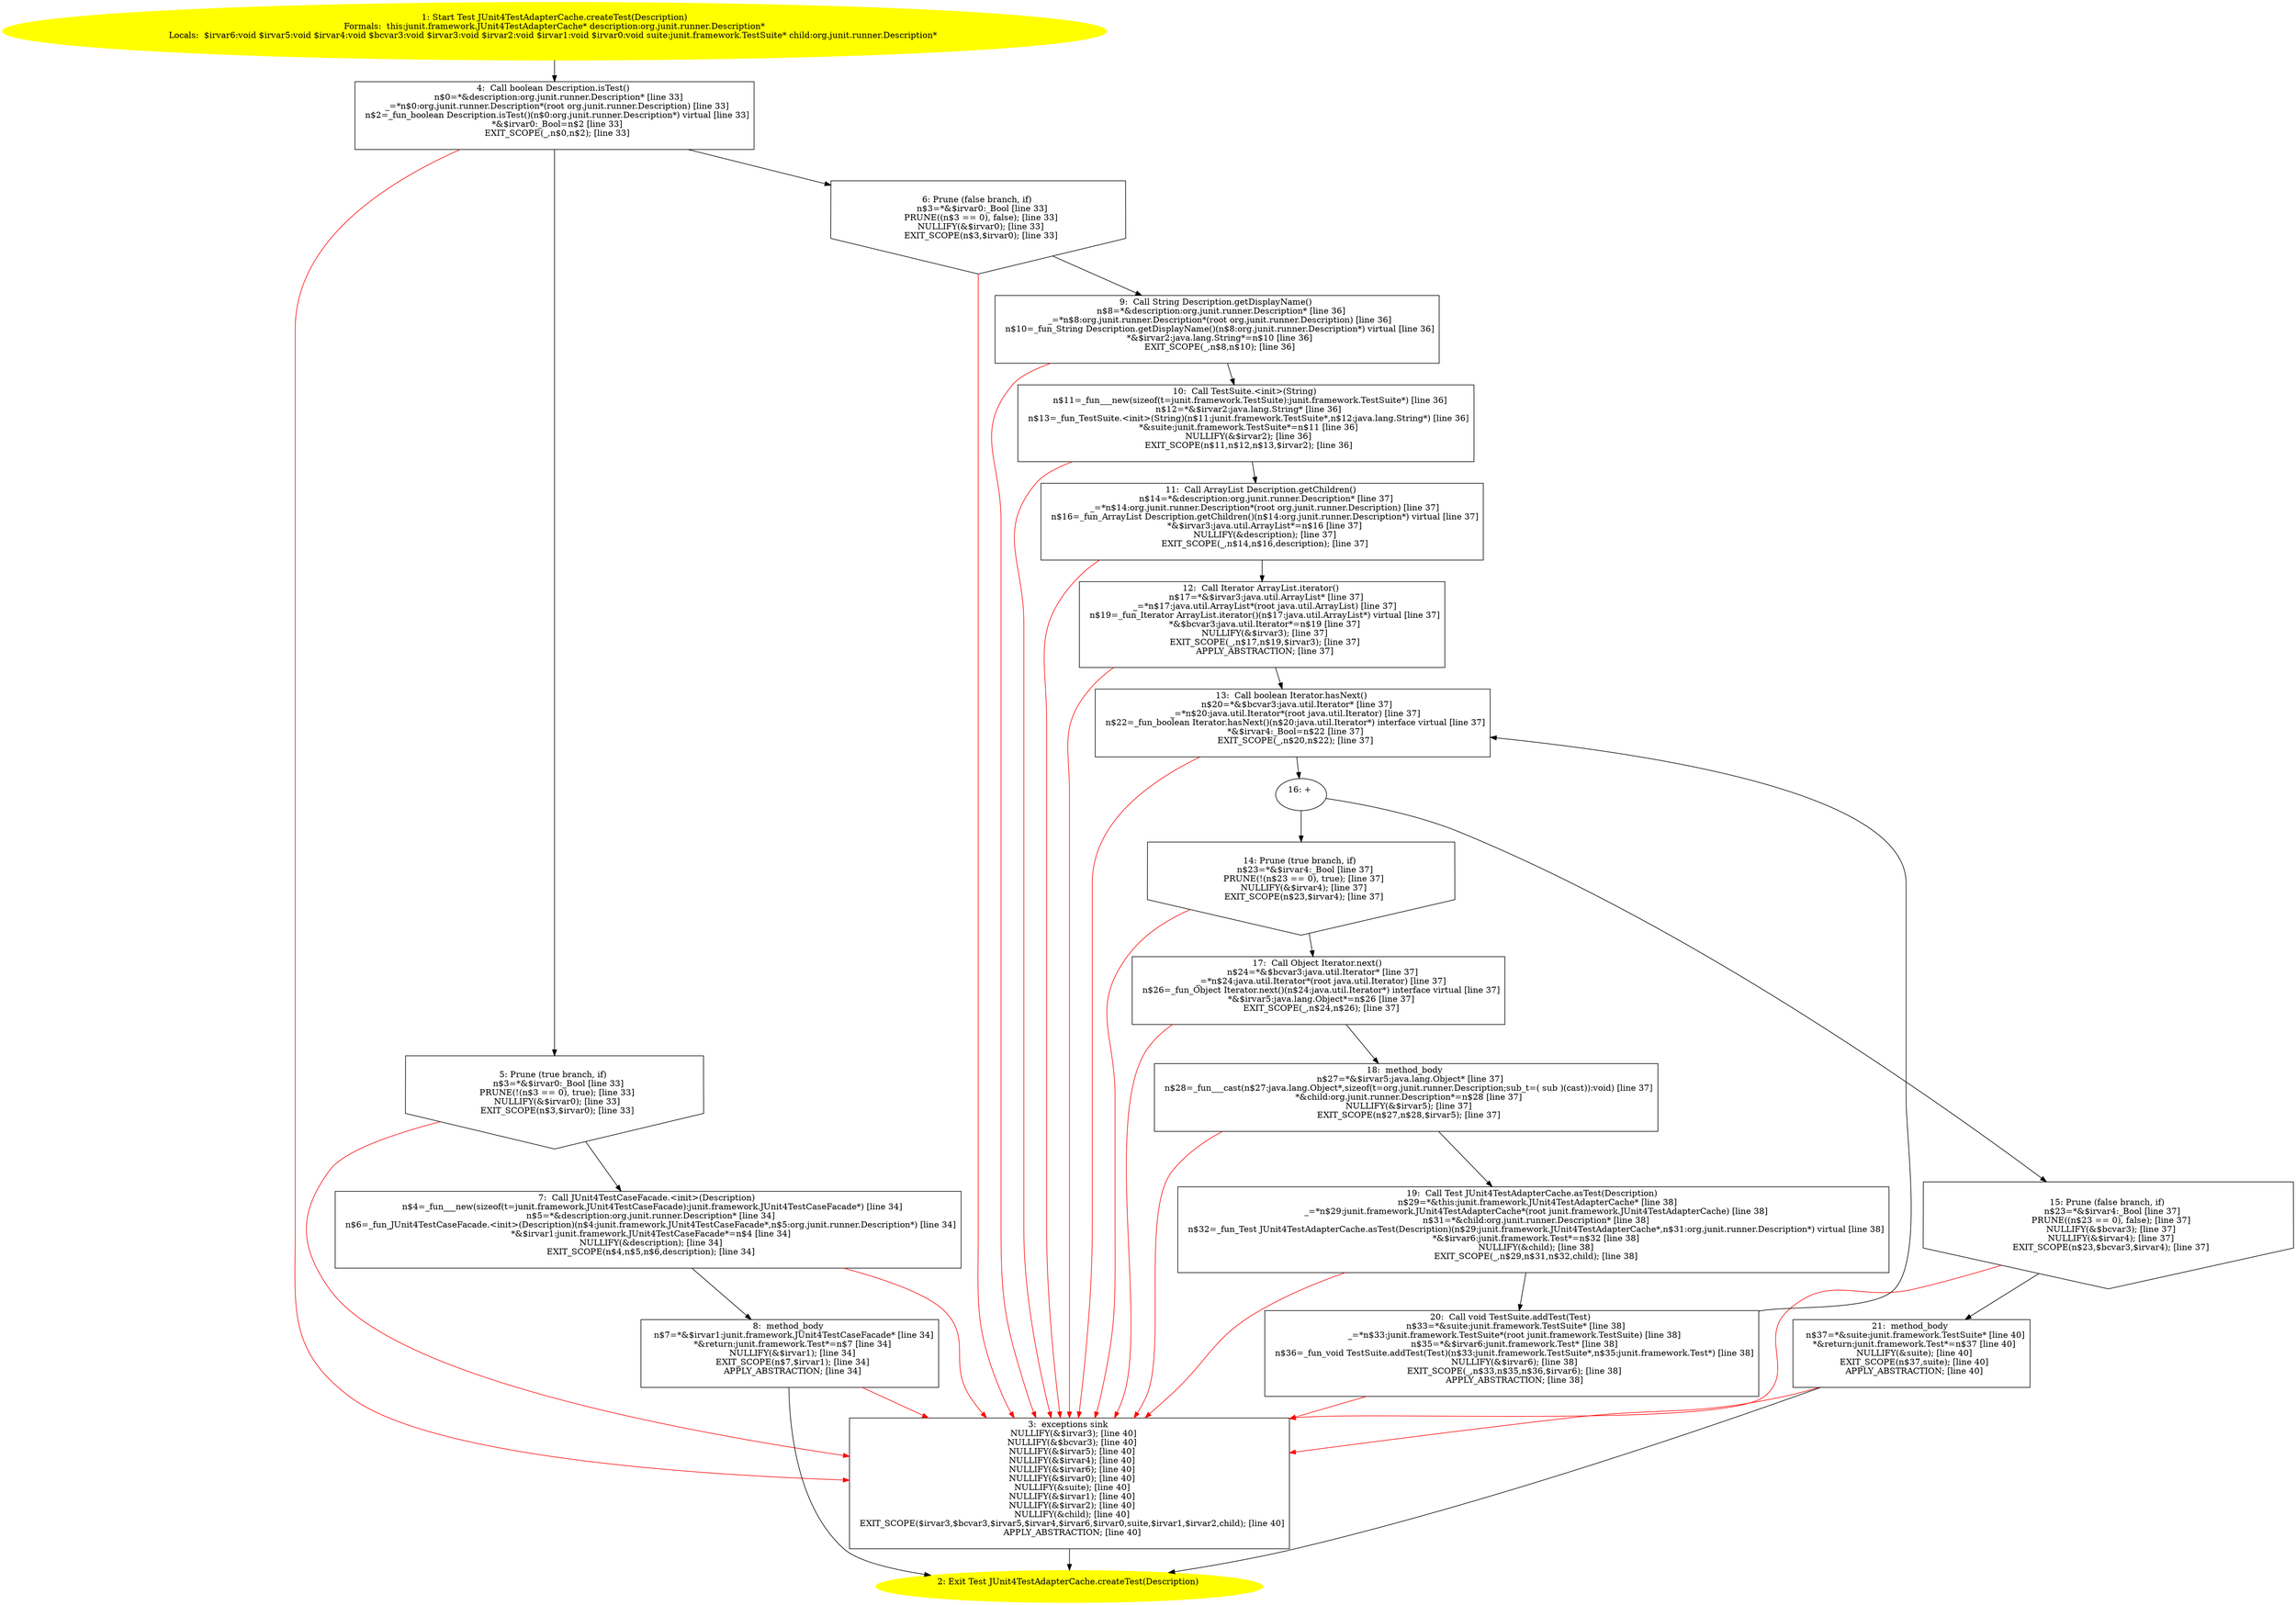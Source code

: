 /* @generated */
digraph cfg {
"junit.framework.JUnit4TestAdapterCache.createTest(org.junit.runner.Description):junit.framework.Test.dfa91e3c66deaed3e315b7c484c280ee_1" [label="1: Start Test JUnit4TestAdapterCache.createTest(Description)\nFormals:  this:junit.framework.JUnit4TestAdapterCache* description:org.junit.runner.Description*\nLocals:  $irvar6:void $irvar5:void $irvar4:void $bcvar3:void $irvar3:void $irvar2:void $irvar1:void $irvar0:void suite:junit.framework.TestSuite* child:org.junit.runner.Description* \n  " color=yellow style=filled]
	

	 "junit.framework.JUnit4TestAdapterCache.createTest(org.junit.runner.Description):junit.framework.Test.dfa91e3c66deaed3e315b7c484c280ee_1" -> "junit.framework.JUnit4TestAdapterCache.createTest(org.junit.runner.Description):junit.framework.Test.dfa91e3c66deaed3e315b7c484c280ee_4" ;
"junit.framework.JUnit4TestAdapterCache.createTest(org.junit.runner.Description):junit.framework.Test.dfa91e3c66deaed3e315b7c484c280ee_2" [label="2: Exit Test JUnit4TestAdapterCache.createTest(Description) \n  " color=yellow style=filled]
	

"junit.framework.JUnit4TestAdapterCache.createTest(org.junit.runner.Description):junit.framework.Test.dfa91e3c66deaed3e315b7c484c280ee_3" [label="3:  exceptions sink \n   NULLIFY(&$irvar3); [line 40]\n  NULLIFY(&$bcvar3); [line 40]\n  NULLIFY(&$irvar5); [line 40]\n  NULLIFY(&$irvar4); [line 40]\n  NULLIFY(&$irvar6); [line 40]\n  NULLIFY(&$irvar0); [line 40]\n  NULLIFY(&suite); [line 40]\n  NULLIFY(&$irvar1); [line 40]\n  NULLIFY(&$irvar2); [line 40]\n  NULLIFY(&child); [line 40]\n  EXIT_SCOPE($irvar3,$bcvar3,$irvar5,$irvar4,$irvar6,$irvar0,suite,$irvar1,$irvar2,child); [line 40]\n  APPLY_ABSTRACTION; [line 40]\n " shape="box"]
	

	 "junit.framework.JUnit4TestAdapterCache.createTest(org.junit.runner.Description):junit.framework.Test.dfa91e3c66deaed3e315b7c484c280ee_3" -> "junit.framework.JUnit4TestAdapterCache.createTest(org.junit.runner.Description):junit.framework.Test.dfa91e3c66deaed3e315b7c484c280ee_2" ;
"junit.framework.JUnit4TestAdapterCache.createTest(org.junit.runner.Description):junit.framework.Test.dfa91e3c66deaed3e315b7c484c280ee_4" [label="4:  Call boolean Description.isTest() \n   n$0=*&description:org.junit.runner.Description* [line 33]\n  _=*n$0:org.junit.runner.Description*(root org.junit.runner.Description) [line 33]\n  n$2=_fun_boolean Description.isTest()(n$0:org.junit.runner.Description*) virtual [line 33]\n  *&$irvar0:_Bool=n$2 [line 33]\n  EXIT_SCOPE(_,n$0,n$2); [line 33]\n " shape="box"]
	

	 "junit.framework.JUnit4TestAdapterCache.createTest(org.junit.runner.Description):junit.framework.Test.dfa91e3c66deaed3e315b7c484c280ee_4" -> "junit.framework.JUnit4TestAdapterCache.createTest(org.junit.runner.Description):junit.framework.Test.dfa91e3c66deaed3e315b7c484c280ee_5" ;
	 "junit.framework.JUnit4TestAdapterCache.createTest(org.junit.runner.Description):junit.framework.Test.dfa91e3c66deaed3e315b7c484c280ee_4" -> "junit.framework.JUnit4TestAdapterCache.createTest(org.junit.runner.Description):junit.framework.Test.dfa91e3c66deaed3e315b7c484c280ee_6" ;
	 "junit.framework.JUnit4TestAdapterCache.createTest(org.junit.runner.Description):junit.framework.Test.dfa91e3c66deaed3e315b7c484c280ee_4" -> "junit.framework.JUnit4TestAdapterCache.createTest(org.junit.runner.Description):junit.framework.Test.dfa91e3c66deaed3e315b7c484c280ee_3" [color="red" ];
"junit.framework.JUnit4TestAdapterCache.createTest(org.junit.runner.Description):junit.framework.Test.dfa91e3c66deaed3e315b7c484c280ee_5" [label="5: Prune (true branch, if) \n   n$3=*&$irvar0:_Bool [line 33]\n  PRUNE(!(n$3 == 0), true); [line 33]\n  NULLIFY(&$irvar0); [line 33]\n  EXIT_SCOPE(n$3,$irvar0); [line 33]\n " shape="invhouse"]
	

	 "junit.framework.JUnit4TestAdapterCache.createTest(org.junit.runner.Description):junit.framework.Test.dfa91e3c66deaed3e315b7c484c280ee_5" -> "junit.framework.JUnit4TestAdapterCache.createTest(org.junit.runner.Description):junit.framework.Test.dfa91e3c66deaed3e315b7c484c280ee_7" ;
	 "junit.framework.JUnit4TestAdapterCache.createTest(org.junit.runner.Description):junit.framework.Test.dfa91e3c66deaed3e315b7c484c280ee_5" -> "junit.framework.JUnit4TestAdapterCache.createTest(org.junit.runner.Description):junit.framework.Test.dfa91e3c66deaed3e315b7c484c280ee_3" [color="red" ];
"junit.framework.JUnit4TestAdapterCache.createTest(org.junit.runner.Description):junit.framework.Test.dfa91e3c66deaed3e315b7c484c280ee_6" [label="6: Prune (false branch, if) \n   n$3=*&$irvar0:_Bool [line 33]\n  PRUNE((n$3 == 0), false); [line 33]\n  NULLIFY(&$irvar0); [line 33]\n  EXIT_SCOPE(n$3,$irvar0); [line 33]\n " shape="invhouse"]
	

	 "junit.framework.JUnit4TestAdapterCache.createTest(org.junit.runner.Description):junit.framework.Test.dfa91e3c66deaed3e315b7c484c280ee_6" -> "junit.framework.JUnit4TestAdapterCache.createTest(org.junit.runner.Description):junit.framework.Test.dfa91e3c66deaed3e315b7c484c280ee_9" ;
	 "junit.framework.JUnit4TestAdapterCache.createTest(org.junit.runner.Description):junit.framework.Test.dfa91e3c66deaed3e315b7c484c280ee_6" -> "junit.framework.JUnit4TestAdapterCache.createTest(org.junit.runner.Description):junit.framework.Test.dfa91e3c66deaed3e315b7c484c280ee_3" [color="red" ];
"junit.framework.JUnit4TestAdapterCache.createTest(org.junit.runner.Description):junit.framework.Test.dfa91e3c66deaed3e315b7c484c280ee_7" [label="7:  Call JUnit4TestCaseFacade.<init>(Description) \n   n$4=_fun___new(sizeof(t=junit.framework.JUnit4TestCaseFacade):junit.framework.JUnit4TestCaseFacade*) [line 34]\n  n$5=*&description:org.junit.runner.Description* [line 34]\n  n$6=_fun_JUnit4TestCaseFacade.<init>(Description)(n$4:junit.framework.JUnit4TestCaseFacade*,n$5:org.junit.runner.Description*) [line 34]\n  *&$irvar1:junit.framework.JUnit4TestCaseFacade*=n$4 [line 34]\n  NULLIFY(&description); [line 34]\n  EXIT_SCOPE(n$4,n$5,n$6,description); [line 34]\n " shape="box"]
	

	 "junit.framework.JUnit4TestAdapterCache.createTest(org.junit.runner.Description):junit.framework.Test.dfa91e3c66deaed3e315b7c484c280ee_7" -> "junit.framework.JUnit4TestAdapterCache.createTest(org.junit.runner.Description):junit.framework.Test.dfa91e3c66deaed3e315b7c484c280ee_8" ;
	 "junit.framework.JUnit4TestAdapterCache.createTest(org.junit.runner.Description):junit.framework.Test.dfa91e3c66deaed3e315b7c484c280ee_7" -> "junit.framework.JUnit4TestAdapterCache.createTest(org.junit.runner.Description):junit.framework.Test.dfa91e3c66deaed3e315b7c484c280ee_3" [color="red" ];
"junit.framework.JUnit4TestAdapterCache.createTest(org.junit.runner.Description):junit.framework.Test.dfa91e3c66deaed3e315b7c484c280ee_8" [label="8:  method_body \n   n$7=*&$irvar1:junit.framework.JUnit4TestCaseFacade* [line 34]\n  *&return:junit.framework.Test*=n$7 [line 34]\n  NULLIFY(&$irvar1); [line 34]\n  EXIT_SCOPE(n$7,$irvar1); [line 34]\n  APPLY_ABSTRACTION; [line 34]\n " shape="box"]
	

	 "junit.framework.JUnit4TestAdapterCache.createTest(org.junit.runner.Description):junit.framework.Test.dfa91e3c66deaed3e315b7c484c280ee_8" -> "junit.framework.JUnit4TestAdapterCache.createTest(org.junit.runner.Description):junit.framework.Test.dfa91e3c66deaed3e315b7c484c280ee_2" ;
	 "junit.framework.JUnit4TestAdapterCache.createTest(org.junit.runner.Description):junit.framework.Test.dfa91e3c66deaed3e315b7c484c280ee_8" -> "junit.framework.JUnit4TestAdapterCache.createTest(org.junit.runner.Description):junit.framework.Test.dfa91e3c66deaed3e315b7c484c280ee_3" [color="red" ];
"junit.framework.JUnit4TestAdapterCache.createTest(org.junit.runner.Description):junit.framework.Test.dfa91e3c66deaed3e315b7c484c280ee_9" [label="9:  Call String Description.getDisplayName() \n   n$8=*&description:org.junit.runner.Description* [line 36]\n  _=*n$8:org.junit.runner.Description*(root org.junit.runner.Description) [line 36]\n  n$10=_fun_String Description.getDisplayName()(n$8:org.junit.runner.Description*) virtual [line 36]\n  *&$irvar2:java.lang.String*=n$10 [line 36]\n  EXIT_SCOPE(_,n$8,n$10); [line 36]\n " shape="box"]
	

	 "junit.framework.JUnit4TestAdapterCache.createTest(org.junit.runner.Description):junit.framework.Test.dfa91e3c66deaed3e315b7c484c280ee_9" -> "junit.framework.JUnit4TestAdapterCache.createTest(org.junit.runner.Description):junit.framework.Test.dfa91e3c66deaed3e315b7c484c280ee_10" ;
	 "junit.framework.JUnit4TestAdapterCache.createTest(org.junit.runner.Description):junit.framework.Test.dfa91e3c66deaed3e315b7c484c280ee_9" -> "junit.framework.JUnit4TestAdapterCache.createTest(org.junit.runner.Description):junit.framework.Test.dfa91e3c66deaed3e315b7c484c280ee_3" [color="red" ];
"junit.framework.JUnit4TestAdapterCache.createTest(org.junit.runner.Description):junit.framework.Test.dfa91e3c66deaed3e315b7c484c280ee_10" [label="10:  Call TestSuite.<init>(String) \n   n$11=_fun___new(sizeof(t=junit.framework.TestSuite):junit.framework.TestSuite*) [line 36]\n  n$12=*&$irvar2:java.lang.String* [line 36]\n  n$13=_fun_TestSuite.<init>(String)(n$11:junit.framework.TestSuite*,n$12:java.lang.String*) [line 36]\n  *&suite:junit.framework.TestSuite*=n$11 [line 36]\n  NULLIFY(&$irvar2); [line 36]\n  EXIT_SCOPE(n$11,n$12,n$13,$irvar2); [line 36]\n " shape="box"]
	

	 "junit.framework.JUnit4TestAdapterCache.createTest(org.junit.runner.Description):junit.framework.Test.dfa91e3c66deaed3e315b7c484c280ee_10" -> "junit.framework.JUnit4TestAdapterCache.createTest(org.junit.runner.Description):junit.framework.Test.dfa91e3c66deaed3e315b7c484c280ee_11" ;
	 "junit.framework.JUnit4TestAdapterCache.createTest(org.junit.runner.Description):junit.framework.Test.dfa91e3c66deaed3e315b7c484c280ee_10" -> "junit.framework.JUnit4TestAdapterCache.createTest(org.junit.runner.Description):junit.framework.Test.dfa91e3c66deaed3e315b7c484c280ee_3" [color="red" ];
"junit.framework.JUnit4TestAdapterCache.createTest(org.junit.runner.Description):junit.framework.Test.dfa91e3c66deaed3e315b7c484c280ee_11" [label="11:  Call ArrayList Description.getChildren() \n   n$14=*&description:org.junit.runner.Description* [line 37]\n  _=*n$14:org.junit.runner.Description*(root org.junit.runner.Description) [line 37]\n  n$16=_fun_ArrayList Description.getChildren()(n$14:org.junit.runner.Description*) virtual [line 37]\n  *&$irvar3:java.util.ArrayList*=n$16 [line 37]\n  NULLIFY(&description); [line 37]\n  EXIT_SCOPE(_,n$14,n$16,description); [line 37]\n " shape="box"]
	

	 "junit.framework.JUnit4TestAdapterCache.createTest(org.junit.runner.Description):junit.framework.Test.dfa91e3c66deaed3e315b7c484c280ee_11" -> "junit.framework.JUnit4TestAdapterCache.createTest(org.junit.runner.Description):junit.framework.Test.dfa91e3c66deaed3e315b7c484c280ee_12" ;
	 "junit.framework.JUnit4TestAdapterCache.createTest(org.junit.runner.Description):junit.framework.Test.dfa91e3c66deaed3e315b7c484c280ee_11" -> "junit.framework.JUnit4TestAdapterCache.createTest(org.junit.runner.Description):junit.framework.Test.dfa91e3c66deaed3e315b7c484c280ee_3" [color="red" ];
"junit.framework.JUnit4TestAdapterCache.createTest(org.junit.runner.Description):junit.framework.Test.dfa91e3c66deaed3e315b7c484c280ee_12" [label="12:  Call Iterator ArrayList.iterator() \n   n$17=*&$irvar3:java.util.ArrayList* [line 37]\n  _=*n$17:java.util.ArrayList*(root java.util.ArrayList) [line 37]\n  n$19=_fun_Iterator ArrayList.iterator()(n$17:java.util.ArrayList*) virtual [line 37]\n  *&$bcvar3:java.util.Iterator*=n$19 [line 37]\n  NULLIFY(&$irvar3); [line 37]\n  EXIT_SCOPE(_,n$17,n$19,$irvar3); [line 37]\n  APPLY_ABSTRACTION; [line 37]\n " shape="box"]
	

	 "junit.framework.JUnit4TestAdapterCache.createTest(org.junit.runner.Description):junit.framework.Test.dfa91e3c66deaed3e315b7c484c280ee_12" -> "junit.framework.JUnit4TestAdapterCache.createTest(org.junit.runner.Description):junit.framework.Test.dfa91e3c66deaed3e315b7c484c280ee_13" ;
	 "junit.framework.JUnit4TestAdapterCache.createTest(org.junit.runner.Description):junit.framework.Test.dfa91e3c66deaed3e315b7c484c280ee_12" -> "junit.framework.JUnit4TestAdapterCache.createTest(org.junit.runner.Description):junit.framework.Test.dfa91e3c66deaed3e315b7c484c280ee_3" [color="red" ];
"junit.framework.JUnit4TestAdapterCache.createTest(org.junit.runner.Description):junit.framework.Test.dfa91e3c66deaed3e315b7c484c280ee_13" [label="13:  Call boolean Iterator.hasNext() \n   n$20=*&$bcvar3:java.util.Iterator* [line 37]\n  _=*n$20:java.util.Iterator*(root java.util.Iterator) [line 37]\n  n$22=_fun_boolean Iterator.hasNext()(n$20:java.util.Iterator*) interface virtual [line 37]\n  *&$irvar4:_Bool=n$22 [line 37]\n  EXIT_SCOPE(_,n$20,n$22); [line 37]\n " shape="box"]
	

	 "junit.framework.JUnit4TestAdapterCache.createTest(org.junit.runner.Description):junit.framework.Test.dfa91e3c66deaed3e315b7c484c280ee_13" -> "junit.framework.JUnit4TestAdapterCache.createTest(org.junit.runner.Description):junit.framework.Test.dfa91e3c66deaed3e315b7c484c280ee_16" ;
	 "junit.framework.JUnit4TestAdapterCache.createTest(org.junit.runner.Description):junit.framework.Test.dfa91e3c66deaed3e315b7c484c280ee_13" -> "junit.framework.JUnit4TestAdapterCache.createTest(org.junit.runner.Description):junit.framework.Test.dfa91e3c66deaed3e315b7c484c280ee_3" [color="red" ];
"junit.framework.JUnit4TestAdapterCache.createTest(org.junit.runner.Description):junit.framework.Test.dfa91e3c66deaed3e315b7c484c280ee_14" [label="14: Prune (true branch, if) \n   n$23=*&$irvar4:_Bool [line 37]\n  PRUNE(!(n$23 == 0), true); [line 37]\n  NULLIFY(&$irvar4); [line 37]\n  EXIT_SCOPE(n$23,$irvar4); [line 37]\n " shape="invhouse"]
	

	 "junit.framework.JUnit4TestAdapterCache.createTest(org.junit.runner.Description):junit.framework.Test.dfa91e3c66deaed3e315b7c484c280ee_14" -> "junit.framework.JUnit4TestAdapterCache.createTest(org.junit.runner.Description):junit.framework.Test.dfa91e3c66deaed3e315b7c484c280ee_17" ;
	 "junit.framework.JUnit4TestAdapterCache.createTest(org.junit.runner.Description):junit.framework.Test.dfa91e3c66deaed3e315b7c484c280ee_14" -> "junit.framework.JUnit4TestAdapterCache.createTest(org.junit.runner.Description):junit.framework.Test.dfa91e3c66deaed3e315b7c484c280ee_3" [color="red" ];
"junit.framework.JUnit4TestAdapterCache.createTest(org.junit.runner.Description):junit.framework.Test.dfa91e3c66deaed3e315b7c484c280ee_15" [label="15: Prune (false branch, if) \n   n$23=*&$irvar4:_Bool [line 37]\n  PRUNE((n$23 == 0), false); [line 37]\n  NULLIFY(&$bcvar3); [line 37]\n  NULLIFY(&$irvar4); [line 37]\n  EXIT_SCOPE(n$23,$bcvar3,$irvar4); [line 37]\n " shape="invhouse"]
	

	 "junit.framework.JUnit4TestAdapterCache.createTest(org.junit.runner.Description):junit.framework.Test.dfa91e3c66deaed3e315b7c484c280ee_15" -> "junit.framework.JUnit4TestAdapterCache.createTest(org.junit.runner.Description):junit.framework.Test.dfa91e3c66deaed3e315b7c484c280ee_21" ;
	 "junit.framework.JUnit4TestAdapterCache.createTest(org.junit.runner.Description):junit.framework.Test.dfa91e3c66deaed3e315b7c484c280ee_15" -> "junit.framework.JUnit4TestAdapterCache.createTest(org.junit.runner.Description):junit.framework.Test.dfa91e3c66deaed3e315b7c484c280ee_3" [color="red" ];
"junit.framework.JUnit4TestAdapterCache.createTest(org.junit.runner.Description):junit.framework.Test.dfa91e3c66deaed3e315b7c484c280ee_16" [label="16: + \n  " ]
	

	 "junit.framework.JUnit4TestAdapterCache.createTest(org.junit.runner.Description):junit.framework.Test.dfa91e3c66deaed3e315b7c484c280ee_16" -> "junit.framework.JUnit4TestAdapterCache.createTest(org.junit.runner.Description):junit.framework.Test.dfa91e3c66deaed3e315b7c484c280ee_14" ;
	 "junit.framework.JUnit4TestAdapterCache.createTest(org.junit.runner.Description):junit.framework.Test.dfa91e3c66deaed3e315b7c484c280ee_16" -> "junit.framework.JUnit4TestAdapterCache.createTest(org.junit.runner.Description):junit.framework.Test.dfa91e3c66deaed3e315b7c484c280ee_15" ;
"junit.framework.JUnit4TestAdapterCache.createTest(org.junit.runner.Description):junit.framework.Test.dfa91e3c66deaed3e315b7c484c280ee_17" [label="17:  Call Object Iterator.next() \n   n$24=*&$bcvar3:java.util.Iterator* [line 37]\n  _=*n$24:java.util.Iterator*(root java.util.Iterator) [line 37]\n  n$26=_fun_Object Iterator.next()(n$24:java.util.Iterator*) interface virtual [line 37]\n  *&$irvar5:java.lang.Object*=n$26 [line 37]\n  EXIT_SCOPE(_,n$24,n$26); [line 37]\n " shape="box"]
	

	 "junit.framework.JUnit4TestAdapterCache.createTest(org.junit.runner.Description):junit.framework.Test.dfa91e3c66deaed3e315b7c484c280ee_17" -> "junit.framework.JUnit4TestAdapterCache.createTest(org.junit.runner.Description):junit.framework.Test.dfa91e3c66deaed3e315b7c484c280ee_18" ;
	 "junit.framework.JUnit4TestAdapterCache.createTest(org.junit.runner.Description):junit.framework.Test.dfa91e3c66deaed3e315b7c484c280ee_17" -> "junit.framework.JUnit4TestAdapterCache.createTest(org.junit.runner.Description):junit.framework.Test.dfa91e3c66deaed3e315b7c484c280ee_3" [color="red" ];
"junit.framework.JUnit4TestAdapterCache.createTest(org.junit.runner.Description):junit.framework.Test.dfa91e3c66deaed3e315b7c484c280ee_18" [label="18:  method_body \n   n$27=*&$irvar5:java.lang.Object* [line 37]\n  n$28=_fun___cast(n$27:java.lang.Object*,sizeof(t=org.junit.runner.Description;sub_t=( sub )(cast)):void) [line 37]\n  *&child:org.junit.runner.Description*=n$28 [line 37]\n  NULLIFY(&$irvar5); [line 37]\n  EXIT_SCOPE(n$27,n$28,$irvar5); [line 37]\n " shape="box"]
	

	 "junit.framework.JUnit4TestAdapterCache.createTest(org.junit.runner.Description):junit.framework.Test.dfa91e3c66deaed3e315b7c484c280ee_18" -> "junit.framework.JUnit4TestAdapterCache.createTest(org.junit.runner.Description):junit.framework.Test.dfa91e3c66deaed3e315b7c484c280ee_19" ;
	 "junit.framework.JUnit4TestAdapterCache.createTest(org.junit.runner.Description):junit.framework.Test.dfa91e3c66deaed3e315b7c484c280ee_18" -> "junit.framework.JUnit4TestAdapterCache.createTest(org.junit.runner.Description):junit.framework.Test.dfa91e3c66deaed3e315b7c484c280ee_3" [color="red" ];
"junit.framework.JUnit4TestAdapterCache.createTest(org.junit.runner.Description):junit.framework.Test.dfa91e3c66deaed3e315b7c484c280ee_19" [label="19:  Call Test JUnit4TestAdapterCache.asTest(Description) \n   n$29=*&this:junit.framework.JUnit4TestAdapterCache* [line 38]\n  _=*n$29:junit.framework.JUnit4TestAdapterCache*(root junit.framework.JUnit4TestAdapterCache) [line 38]\n  n$31=*&child:org.junit.runner.Description* [line 38]\n  n$32=_fun_Test JUnit4TestAdapterCache.asTest(Description)(n$29:junit.framework.JUnit4TestAdapterCache*,n$31:org.junit.runner.Description*) virtual [line 38]\n  *&$irvar6:junit.framework.Test*=n$32 [line 38]\n  NULLIFY(&child); [line 38]\n  EXIT_SCOPE(_,n$29,n$31,n$32,child); [line 38]\n " shape="box"]
	

	 "junit.framework.JUnit4TestAdapterCache.createTest(org.junit.runner.Description):junit.framework.Test.dfa91e3c66deaed3e315b7c484c280ee_19" -> "junit.framework.JUnit4TestAdapterCache.createTest(org.junit.runner.Description):junit.framework.Test.dfa91e3c66deaed3e315b7c484c280ee_20" ;
	 "junit.framework.JUnit4TestAdapterCache.createTest(org.junit.runner.Description):junit.framework.Test.dfa91e3c66deaed3e315b7c484c280ee_19" -> "junit.framework.JUnit4TestAdapterCache.createTest(org.junit.runner.Description):junit.framework.Test.dfa91e3c66deaed3e315b7c484c280ee_3" [color="red" ];
"junit.framework.JUnit4TestAdapterCache.createTest(org.junit.runner.Description):junit.framework.Test.dfa91e3c66deaed3e315b7c484c280ee_20" [label="20:  Call void TestSuite.addTest(Test) \n   n$33=*&suite:junit.framework.TestSuite* [line 38]\n  _=*n$33:junit.framework.TestSuite*(root junit.framework.TestSuite) [line 38]\n  n$35=*&$irvar6:junit.framework.Test* [line 38]\n  n$36=_fun_void TestSuite.addTest(Test)(n$33:junit.framework.TestSuite*,n$35:junit.framework.Test*) [line 38]\n  NULLIFY(&$irvar6); [line 38]\n  EXIT_SCOPE(_,n$33,n$35,n$36,$irvar6); [line 38]\n  APPLY_ABSTRACTION; [line 38]\n " shape="box"]
	

	 "junit.framework.JUnit4TestAdapterCache.createTest(org.junit.runner.Description):junit.framework.Test.dfa91e3c66deaed3e315b7c484c280ee_20" -> "junit.framework.JUnit4TestAdapterCache.createTest(org.junit.runner.Description):junit.framework.Test.dfa91e3c66deaed3e315b7c484c280ee_13" ;
	 "junit.framework.JUnit4TestAdapterCache.createTest(org.junit.runner.Description):junit.framework.Test.dfa91e3c66deaed3e315b7c484c280ee_20" -> "junit.framework.JUnit4TestAdapterCache.createTest(org.junit.runner.Description):junit.framework.Test.dfa91e3c66deaed3e315b7c484c280ee_3" [color="red" ];
"junit.framework.JUnit4TestAdapterCache.createTest(org.junit.runner.Description):junit.framework.Test.dfa91e3c66deaed3e315b7c484c280ee_21" [label="21:  method_body \n   n$37=*&suite:junit.framework.TestSuite* [line 40]\n  *&return:junit.framework.Test*=n$37 [line 40]\n  NULLIFY(&suite); [line 40]\n  EXIT_SCOPE(n$37,suite); [line 40]\n  APPLY_ABSTRACTION; [line 40]\n " shape="box"]
	

	 "junit.framework.JUnit4TestAdapterCache.createTest(org.junit.runner.Description):junit.framework.Test.dfa91e3c66deaed3e315b7c484c280ee_21" -> "junit.framework.JUnit4TestAdapterCache.createTest(org.junit.runner.Description):junit.framework.Test.dfa91e3c66deaed3e315b7c484c280ee_2" ;
	 "junit.framework.JUnit4TestAdapterCache.createTest(org.junit.runner.Description):junit.framework.Test.dfa91e3c66deaed3e315b7c484c280ee_21" -> "junit.framework.JUnit4TestAdapterCache.createTest(org.junit.runner.Description):junit.framework.Test.dfa91e3c66deaed3e315b7c484c280ee_3" [color="red" ];
}
